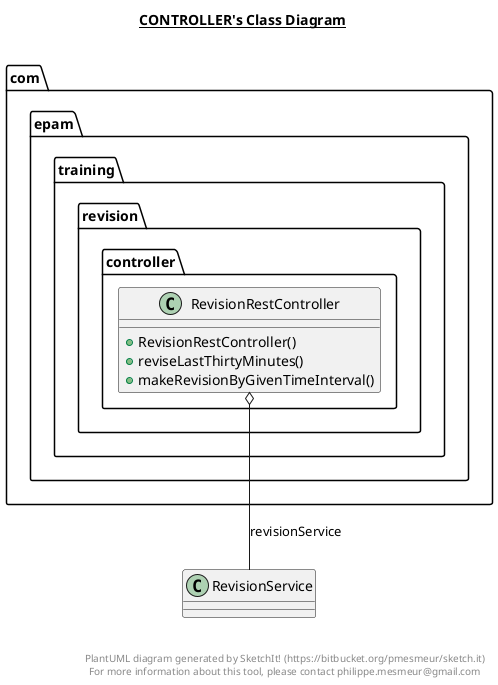 @startuml

title __CONTROLLER's Class Diagram__\n

  package com.epam.training {
    package com.epam.training.revision {
      package com.epam.training.revision.controller {
        class RevisionRestController {
            + RevisionRestController()
            + reviseLastThirtyMinutes()
            + makeRevisionByGivenTimeInterval()
        }
      }
    }
  }
  

  RevisionRestController o-- RevisionService : revisionService


right footer


PlantUML diagram generated by SketchIt! (https://bitbucket.org/pmesmeur/sketch.it)
For more information about this tool, please contact philippe.mesmeur@gmail.com
endfooter

@enduml
